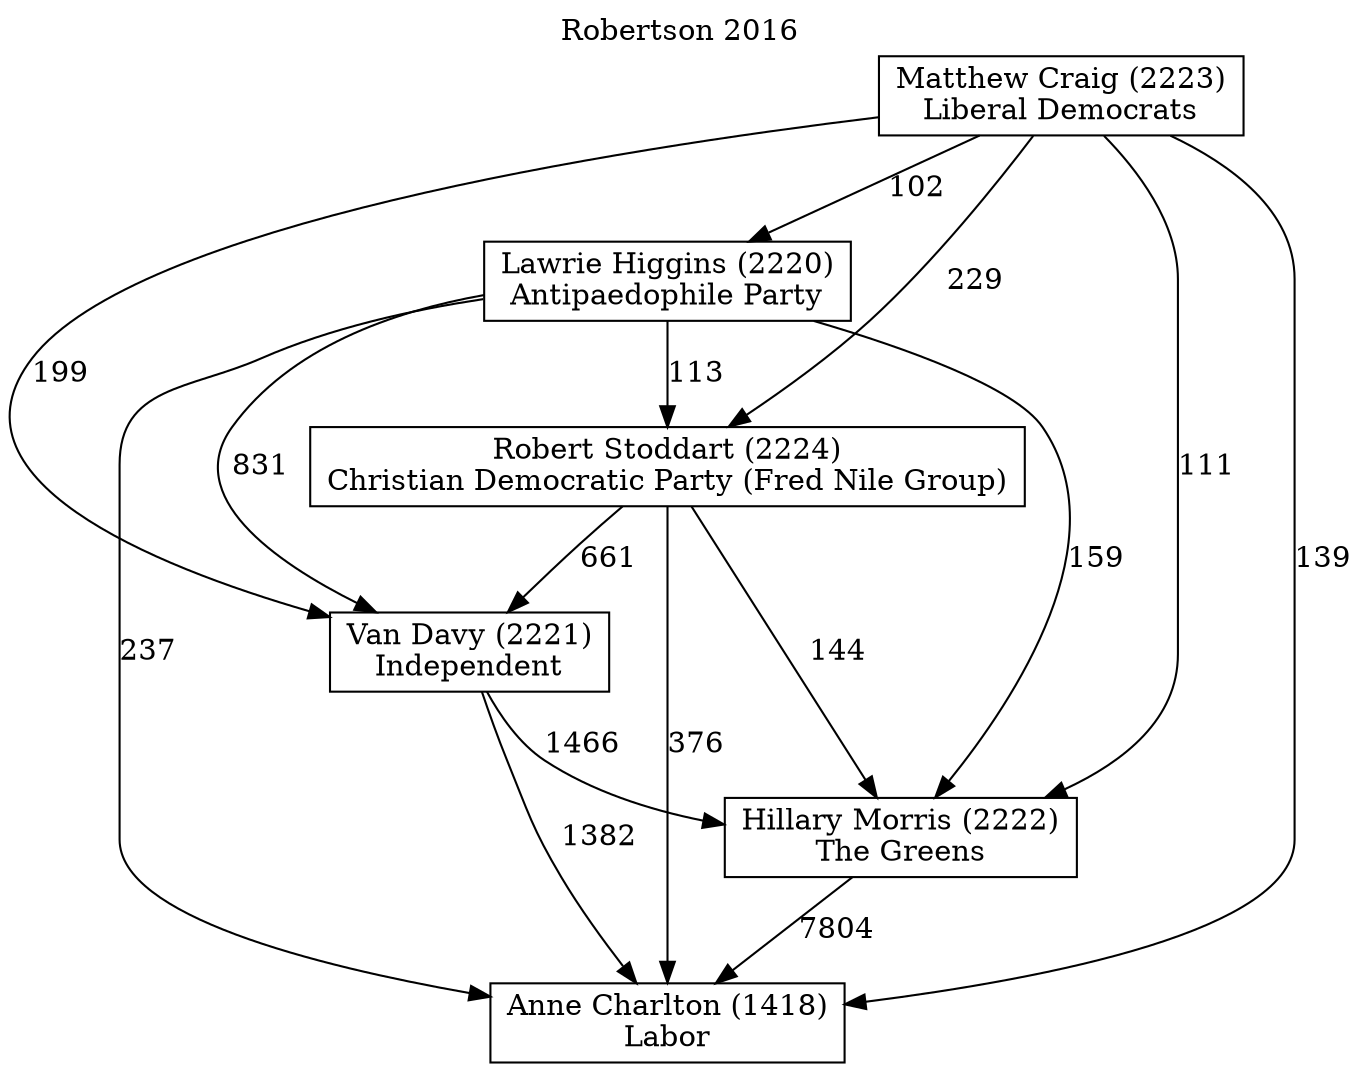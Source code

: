 // House preference flow
digraph "Anne Charlton (1418)_Robertson_2016" {
	graph [label="Robertson 2016" labelloc=t mclimit=10]
	node [shape=box]
	"Hillary Morris (2222)" [label="Hillary Morris (2222)
The Greens"]
	"Van Davy (2221)" [label="Van Davy (2221)
Independent"]
	"Lawrie Higgins (2220)" [label="Lawrie Higgins (2220)
Antipaedophile Party"]
	"Anne Charlton (1418)" [label="Anne Charlton (1418)
Labor"]
	"Robert Stoddart (2224)" [label="Robert Stoddart (2224)
Christian Democratic Party (Fred Nile Group)"]
	"Matthew Craig (2223)" [label="Matthew Craig (2223)
Liberal Democrats"]
	"Matthew Craig (2223)" -> "Van Davy (2221)" [label=199]
	"Robert Stoddart (2224)" -> "Hillary Morris (2222)" [label=144]
	"Matthew Craig (2223)" -> "Lawrie Higgins (2220)" [label=102]
	"Lawrie Higgins (2220)" -> "Anne Charlton (1418)" [label=237]
	"Lawrie Higgins (2220)" -> "Van Davy (2221)" [label=831]
	"Van Davy (2221)" -> "Anne Charlton (1418)" [label=1382]
	"Lawrie Higgins (2220)" -> "Hillary Morris (2222)" [label=159]
	"Matthew Craig (2223)" -> "Anne Charlton (1418)" [label=139]
	"Matthew Craig (2223)" -> "Hillary Morris (2222)" [label=111]
	"Robert Stoddart (2224)" -> "Anne Charlton (1418)" [label=376]
	"Robert Stoddart (2224)" -> "Van Davy (2221)" [label=661]
	"Van Davy (2221)" -> "Hillary Morris (2222)" [label=1466]
	"Lawrie Higgins (2220)" -> "Robert Stoddart (2224)" [label=113]
	"Hillary Morris (2222)" -> "Anne Charlton (1418)" [label=7804]
	"Matthew Craig (2223)" -> "Robert Stoddart (2224)" [label=229]
}
